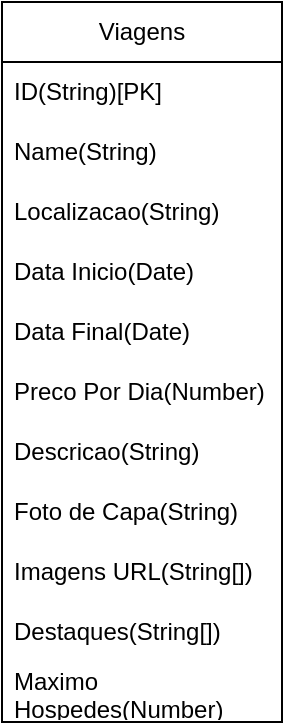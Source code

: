 <mxfile version="21.6.1" type="github">
  <diagram name="Página-1" id="3ZTnBCGu5vQVPXwO5Jc6">
    <mxGraphModel dx="1707" dy="444" grid="1" gridSize="10" guides="1" tooltips="1" connect="1" arrows="1" fold="1" page="1" pageScale="1" pageWidth="827" pageHeight="1169" math="0" shadow="0">
      <root>
        <mxCell id="0" />
        <mxCell id="1" parent="0" />
        <mxCell id="SrxCqSOidfZh2QfHFT97-1" value="Viagens" style="swimlane;fontStyle=0;childLayout=stackLayout;horizontal=1;startSize=30;horizontalStack=0;resizeParent=1;resizeParentMax=0;resizeLast=0;collapsible=1;marginBottom=0;whiteSpace=wrap;html=1;" vertex="1" parent="1">
          <mxGeometry x="-30" width="140" height="360" as="geometry" />
        </mxCell>
        <mxCell id="SrxCqSOidfZh2QfHFT97-2" value="ID(String)[PK]" style="text;strokeColor=none;fillColor=none;align=left;verticalAlign=middle;spacingLeft=4;spacingRight=4;overflow=hidden;points=[[0,0.5],[1,0.5]];portConstraint=eastwest;rotatable=0;whiteSpace=wrap;html=1;" vertex="1" parent="SrxCqSOidfZh2QfHFT97-1">
          <mxGeometry y="30" width="140" height="30" as="geometry" />
        </mxCell>
        <mxCell id="SrxCqSOidfZh2QfHFT97-12" value="Name(String)" style="text;strokeColor=none;fillColor=none;align=left;verticalAlign=middle;spacingLeft=4;spacingRight=4;overflow=hidden;points=[[0,0.5],[1,0.5]];portConstraint=eastwest;rotatable=0;whiteSpace=wrap;html=1;" vertex="1" parent="SrxCqSOidfZh2QfHFT97-1">
          <mxGeometry y="60" width="140" height="30" as="geometry" />
        </mxCell>
        <mxCell id="SrxCqSOidfZh2QfHFT97-3" value="Localizacao(String)" style="text;strokeColor=none;fillColor=none;align=left;verticalAlign=middle;spacingLeft=4;spacingRight=4;overflow=hidden;points=[[0,0.5],[1,0.5]];portConstraint=eastwest;rotatable=0;whiteSpace=wrap;html=1;" vertex="1" parent="SrxCqSOidfZh2QfHFT97-1">
          <mxGeometry y="90" width="140" height="30" as="geometry" />
        </mxCell>
        <mxCell id="SrxCqSOidfZh2QfHFT97-4" value="Data Inicio(Date)" style="text;strokeColor=none;fillColor=none;align=left;verticalAlign=middle;spacingLeft=4;spacingRight=4;overflow=hidden;points=[[0,0.5],[1,0.5]];portConstraint=eastwest;rotatable=0;whiteSpace=wrap;html=1;" vertex="1" parent="SrxCqSOidfZh2QfHFT97-1">
          <mxGeometry y="120" width="140" height="30" as="geometry" />
        </mxCell>
        <mxCell id="SrxCqSOidfZh2QfHFT97-5" value="Data Final(Date)" style="text;strokeColor=none;fillColor=none;align=left;verticalAlign=middle;spacingLeft=4;spacingRight=4;overflow=hidden;points=[[0,0.5],[1,0.5]];portConstraint=eastwest;rotatable=0;whiteSpace=wrap;html=1;" vertex="1" parent="SrxCqSOidfZh2QfHFT97-1">
          <mxGeometry y="150" width="140" height="30" as="geometry" />
        </mxCell>
        <mxCell id="SrxCqSOidfZh2QfHFT97-6" value="Preco Por Dia(Number)" style="text;strokeColor=none;fillColor=none;align=left;verticalAlign=middle;spacingLeft=4;spacingRight=4;overflow=hidden;points=[[0,0.5],[1,0.5]];portConstraint=eastwest;rotatable=0;whiteSpace=wrap;html=1;" vertex="1" parent="SrxCqSOidfZh2QfHFT97-1">
          <mxGeometry y="180" width="140" height="30" as="geometry" />
        </mxCell>
        <mxCell id="SrxCqSOidfZh2QfHFT97-7" value="Descricao(String)" style="text;strokeColor=none;fillColor=none;align=left;verticalAlign=middle;spacingLeft=4;spacingRight=4;overflow=hidden;points=[[0,0.5],[1,0.5]];portConstraint=eastwest;rotatable=0;whiteSpace=wrap;html=1;" vertex="1" parent="SrxCqSOidfZh2QfHFT97-1">
          <mxGeometry y="210" width="140" height="30" as="geometry" />
        </mxCell>
        <mxCell id="SrxCqSOidfZh2QfHFT97-8" value="Foto de Capa(String)" style="text;strokeColor=none;fillColor=none;align=left;verticalAlign=middle;spacingLeft=4;spacingRight=4;overflow=hidden;points=[[0,0.5],[1,0.5]];portConstraint=eastwest;rotatable=0;whiteSpace=wrap;html=1;" vertex="1" parent="SrxCqSOidfZh2QfHFT97-1">
          <mxGeometry y="240" width="140" height="30" as="geometry" />
        </mxCell>
        <mxCell id="SrxCqSOidfZh2QfHFT97-9" value="Imagens URL(String[])" style="text;strokeColor=none;fillColor=none;align=left;verticalAlign=middle;spacingLeft=4;spacingRight=4;overflow=hidden;points=[[0,0.5],[1,0.5]];portConstraint=eastwest;rotatable=0;whiteSpace=wrap;html=1;" vertex="1" parent="SrxCqSOidfZh2QfHFT97-1">
          <mxGeometry y="270" width="140" height="30" as="geometry" />
        </mxCell>
        <mxCell id="SrxCqSOidfZh2QfHFT97-10" value="Destaques(String[])" style="text;strokeColor=none;fillColor=none;align=left;verticalAlign=middle;spacingLeft=4;spacingRight=4;overflow=hidden;points=[[0,0.5],[1,0.5]];portConstraint=eastwest;rotatable=0;whiteSpace=wrap;html=1;" vertex="1" parent="SrxCqSOidfZh2QfHFT97-1">
          <mxGeometry y="300" width="140" height="30" as="geometry" />
        </mxCell>
        <mxCell id="SrxCqSOidfZh2QfHFT97-11" value="Maximo Hospedes(Number)" style="text;strokeColor=none;fillColor=none;align=left;verticalAlign=middle;spacingLeft=4;spacingRight=4;overflow=hidden;points=[[0,0.5],[1,0.5]];portConstraint=eastwest;rotatable=0;whiteSpace=wrap;html=1;" vertex="1" parent="SrxCqSOidfZh2QfHFT97-1">
          <mxGeometry y="330" width="140" height="30" as="geometry" />
        </mxCell>
      </root>
    </mxGraphModel>
  </diagram>
</mxfile>

